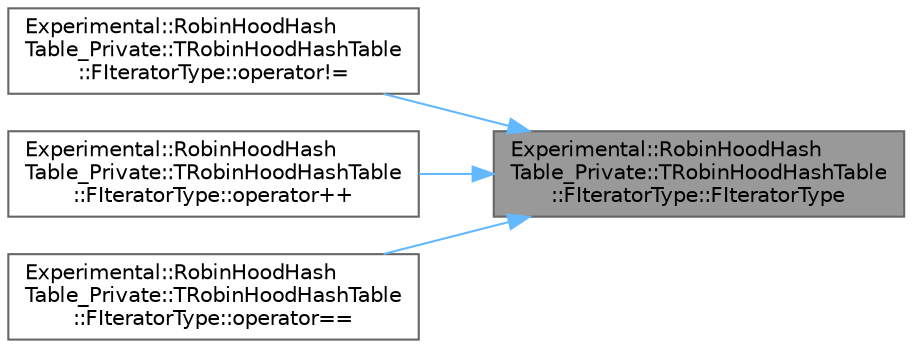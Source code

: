 digraph "Experimental::RobinHoodHashTable_Private::TRobinHoodHashTable::FIteratorType::FIteratorType"
{
 // INTERACTIVE_SVG=YES
 // LATEX_PDF_SIZE
  bgcolor="transparent";
  edge [fontname=Helvetica,fontsize=10,labelfontname=Helvetica,labelfontsize=10];
  node [fontname=Helvetica,fontsize=10,shape=box,height=0.2,width=0.4];
  rankdir="RL";
  Node1 [id="Node000001",label="Experimental::RobinHoodHash\lTable_Private::TRobinHoodHashTable\l::FIteratorType::FIteratorType",height=0.2,width=0.4,color="gray40", fillcolor="grey60", style="filled", fontcolor="black",tooltip=" "];
  Node1 -> Node2 [id="edge1_Node000001_Node000002",dir="back",color="steelblue1",style="solid",tooltip=" "];
  Node2 [id="Node000002",label="Experimental::RobinHoodHash\lTable_Private::TRobinHoodHashTable\l::FIteratorType::operator!=",height=0.2,width=0.4,color="grey40", fillcolor="white", style="filled",URL="$d3/dcc/classExperimental_1_1RobinHoodHashTable__Private_1_1TRobinHoodHashTable_1_1FIteratorType.html#a70c0dd04b881e96e1ca3adeb7bfd2cd1",tooltip=" "];
  Node1 -> Node3 [id="edge2_Node000001_Node000003",dir="back",color="steelblue1",style="solid",tooltip=" "];
  Node3 [id="Node000003",label="Experimental::RobinHoodHash\lTable_Private::TRobinHoodHashTable\l::FIteratorType::operator++",height=0.2,width=0.4,color="grey40", fillcolor="white", style="filled",URL="$d3/dcc/classExperimental_1_1RobinHoodHashTable__Private_1_1TRobinHoodHashTable_1_1FIteratorType.html#acf0f793f12d7b357fd8d7a41771709ea",tooltip=" "];
  Node1 -> Node4 [id="edge3_Node000001_Node000004",dir="back",color="steelblue1",style="solid",tooltip=" "];
  Node4 [id="Node000004",label="Experimental::RobinHoodHash\lTable_Private::TRobinHoodHashTable\l::FIteratorType::operator==",height=0.2,width=0.4,color="grey40", fillcolor="white", style="filled",URL="$d3/dcc/classExperimental_1_1RobinHoodHashTable__Private_1_1TRobinHoodHashTable_1_1FIteratorType.html#ad4b62941d6ebb0cdaf5643f373512f6c",tooltip=" "];
}
